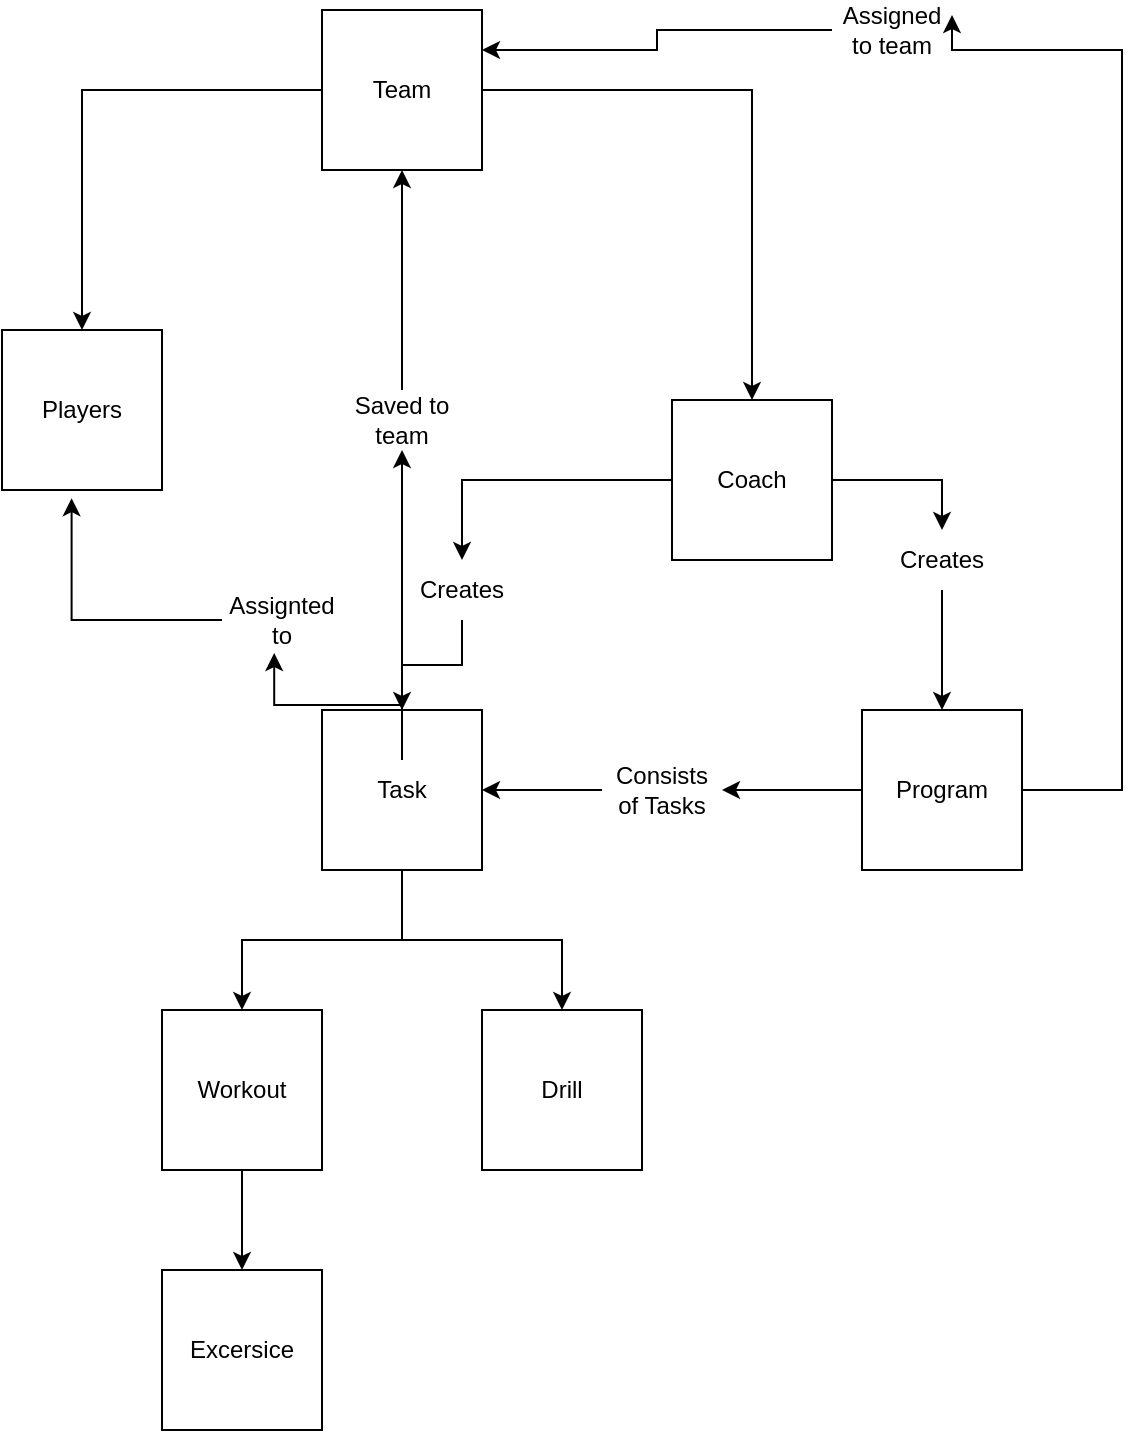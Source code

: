 <mxfile version="24.2.1" type="device">
  <diagram name="Page-1" id="VZ4MXNeJ8K9JZ3hiHo4b">
    <mxGraphModel dx="625" dy="1661" grid="1" gridSize="10" guides="1" tooltips="1" connect="1" arrows="1" fold="1" page="1" pageScale="1" pageWidth="850" pageHeight="1100" math="0" shadow="0">
      <root>
        <mxCell id="0" />
        <mxCell id="1" parent="0" />
        <mxCell id="pnZ1Sr0ycIp7z9L5gYy--4" style="edgeStyle=orthogonalEdgeStyle;rounded=0;orthogonalLoop=1;jettySize=auto;html=1;" edge="1" parent="1" source="pnZ1Sr0ycIp7z9L5gYy--1" target="pnZ1Sr0ycIp7z9L5gYy--3">
          <mxGeometry relative="1" as="geometry" />
        </mxCell>
        <mxCell id="pnZ1Sr0ycIp7z9L5gYy--7" style="edgeStyle=orthogonalEdgeStyle;rounded=0;orthogonalLoop=1;jettySize=auto;html=1;entryX=0.5;entryY=0;entryDx=0;entryDy=0;" edge="1" parent="1" source="pnZ1Sr0ycIp7z9L5gYy--1" target="pnZ1Sr0ycIp7z9L5gYy--6">
          <mxGeometry relative="1" as="geometry" />
        </mxCell>
        <mxCell id="pnZ1Sr0ycIp7z9L5gYy--1" value="" style="whiteSpace=wrap;html=1;aspect=fixed;" vertex="1" parent="1">
          <mxGeometry x="220" y="370" width="80" height="80" as="geometry" />
        </mxCell>
        <mxCell id="pnZ1Sr0ycIp7z9L5gYy--28" style="edgeStyle=orthogonalEdgeStyle;rounded=0;orthogonalLoop=1;jettySize=auto;html=1;" edge="1" parent="1" source="pnZ1Sr0ycIp7z9L5gYy--29" target="pnZ1Sr0ycIp7z9L5gYy--13">
          <mxGeometry relative="1" as="geometry" />
        </mxCell>
        <mxCell id="pnZ1Sr0ycIp7z9L5gYy--2" value="Task" style="text;html=1;align=center;verticalAlign=middle;whiteSpace=wrap;rounded=0;" vertex="1" parent="1">
          <mxGeometry x="230" y="395" width="60" height="30" as="geometry" />
        </mxCell>
        <mxCell id="pnZ1Sr0ycIp7z9L5gYy--11" value="" style="edgeStyle=orthogonalEdgeStyle;rounded=0;orthogonalLoop=1;jettySize=auto;html=1;" edge="1" parent="1" source="pnZ1Sr0ycIp7z9L5gYy--3" target="pnZ1Sr0ycIp7z9L5gYy--10">
          <mxGeometry relative="1" as="geometry" />
        </mxCell>
        <mxCell id="pnZ1Sr0ycIp7z9L5gYy--3" value="" style="whiteSpace=wrap;html=1;aspect=fixed;" vertex="1" parent="1">
          <mxGeometry x="140" y="520" width="80" height="80" as="geometry" />
        </mxCell>
        <mxCell id="pnZ1Sr0ycIp7z9L5gYy--5" value="Workout" style="text;html=1;align=center;verticalAlign=middle;whiteSpace=wrap;rounded=0;" vertex="1" parent="1">
          <mxGeometry x="150" y="545" width="60" height="30" as="geometry" />
        </mxCell>
        <mxCell id="pnZ1Sr0ycIp7z9L5gYy--6" value="" style="whiteSpace=wrap;html=1;aspect=fixed;" vertex="1" parent="1">
          <mxGeometry x="300" y="520" width="80" height="80" as="geometry" />
        </mxCell>
        <mxCell id="pnZ1Sr0ycIp7z9L5gYy--8" value="Drill" style="text;html=1;align=center;verticalAlign=middle;whiteSpace=wrap;rounded=0;" vertex="1" parent="1">
          <mxGeometry x="310" y="545" width="60" height="30" as="geometry" />
        </mxCell>
        <mxCell id="pnZ1Sr0ycIp7z9L5gYy--10" value="" style="whiteSpace=wrap;html=1;aspect=fixed;" vertex="1" parent="1">
          <mxGeometry x="140" y="650" width="80" height="80" as="geometry" />
        </mxCell>
        <mxCell id="pnZ1Sr0ycIp7z9L5gYy--12" value="Excersice" style="text;html=1;align=center;verticalAlign=middle;whiteSpace=wrap;rounded=0;" vertex="1" parent="1">
          <mxGeometry x="150" y="675" width="60" height="30" as="geometry" />
        </mxCell>
        <mxCell id="pnZ1Sr0ycIp7z9L5gYy--16" value="" style="edgeStyle=orthogonalEdgeStyle;rounded=0;orthogonalLoop=1;jettySize=auto;html=1;" edge="1" parent="1" source="pnZ1Sr0ycIp7z9L5gYy--13" target="pnZ1Sr0ycIp7z9L5gYy--15">
          <mxGeometry relative="1" as="geometry" />
        </mxCell>
        <mxCell id="pnZ1Sr0ycIp7z9L5gYy--19" style="edgeStyle=orthogonalEdgeStyle;rounded=0;orthogonalLoop=1;jettySize=auto;html=1;entryX=0.5;entryY=0;entryDx=0;entryDy=0;" edge="1" parent="1" source="pnZ1Sr0ycIp7z9L5gYy--13" target="pnZ1Sr0ycIp7z9L5gYy--18">
          <mxGeometry relative="1" as="geometry" />
        </mxCell>
        <mxCell id="pnZ1Sr0ycIp7z9L5gYy--13" value="" style="whiteSpace=wrap;html=1;aspect=fixed;" vertex="1" parent="1">
          <mxGeometry x="220" y="20" width="80" height="80" as="geometry" />
        </mxCell>
        <mxCell id="pnZ1Sr0ycIp7z9L5gYy--14" value="Team" style="text;html=1;align=center;verticalAlign=middle;whiteSpace=wrap;rounded=0;" vertex="1" parent="1">
          <mxGeometry x="230" y="45" width="60" height="30" as="geometry" />
        </mxCell>
        <mxCell id="pnZ1Sr0ycIp7z9L5gYy--15" value="" style="whiteSpace=wrap;html=1;aspect=fixed;" vertex="1" parent="1">
          <mxGeometry x="60" y="180" width="80" height="80" as="geometry" />
        </mxCell>
        <mxCell id="pnZ1Sr0ycIp7z9L5gYy--17" value="Players" style="text;html=1;align=center;verticalAlign=middle;whiteSpace=wrap;rounded=0;" vertex="1" parent="1">
          <mxGeometry x="70" y="205" width="60" height="30" as="geometry" />
        </mxCell>
        <mxCell id="pnZ1Sr0ycIp7z9L5gYy--22" style="edgeStyle=orthogonalEdgeStyle;rounded=0;orthogonalLoop=1;jettySize=auto;html=1;entryX=0.5;entryY=0;entryDx=0;entryDy=0;" edge="1" parent="1" source="pnZ1Sr0ycIp7z9L5gYy--24" target="pnZ1Sr0ycIp7z9L5gYy--1">
          <mxGeometry relative="1" as="geometry" />
        </mxCell>
        <mxCell id="pnZ1Sr0ycIp7z9L5gYy--35" style="edgeStyle=orthogonalEdgeStyle;rounded=0;orthogonalLoop=1;jettySize=auto;html=1;entryX=0.5;entryY=0;entryDx=0;entryDy=0;" edge="1" parent="1" source="pnZ1Sr0ycIp7z9L5gYy--38" target="pnZ1Sr0ycIp7z9L5gYy--31">
          <mxGeometry relative="1" as="geometry" />
        </mxCell>
        <mxCell id="pnZ1Sr0ycIp7z9L5gYy--18" value="" style="whiteSpace=wrap;html=1;aspect=fixed;" vertex="1" parent="1">
          <mxGeometry x="395" y="215" width="80" height="80" as="geometry" />
        </mxCell>
        <mxCell id="pnZ1Sr0ycIp7z9L5gYy--20" value="Coach" style="text;html=1;align=center;verticalAlign=middle;whiteSpace=wrap;rounded=0;" vertex="1" parent="1">
          <mxGeometry x="405" y="240" width="60" height="30" as="geometry" />
        </mxCell>
        <mxCell id="pnZ1Sr0ycIp7z9L5gYy--23" value="" style="edgeStyle=orthogonalEdgeStyle;rounded=0;orthogonalLoop=1;jettySize=auto;html=1;entryX=0.5;entryY=0;entryDx=0;entryDy=0;" edge="1" parent="1" source="pnZ1Sr0ycIp7z9L5gYy--18" target="pnZ1Sr0ycIp7z9L5gYy--24">
          <mxGeometry relative="1" as="geometry">
            <mxPoint x="320" y="250" as="sourcePoint" />
            <mxPoint x="260" y="370" as="targetPoint" />
          </mxGeometry>
        </mxCell>
        <mxCell id="pnZ1Sr0ycIp7z9L5gYy--24" value="Creates" style="text;html=1;align=center;verticalAlign=middle;whiteSpace=wrap;rounded=0;" vertex="1" parent="1">
          <mxGeometry x="260" y="295" width="60" height="30" as="geometry" />
        </mxCell>
        <mxCell id="pnZ1Sr0ycIp7z9L5gYy--25" style="edgeStyle=orthogonalEdgeStyle;rounded=0;orthogonalLoop=1;jettySize=auto;html=1;entryX=0.435;entryY=1.051;entryDx=0;entryDy=0;entryPerimeter=0;" edge="1" parent="1" source="pnZ1Sr0ycIp7z9L5gYy--26" target="pnZ1Sr0ycIp7z9L5gYy--15">
          <mxGeometry relative="1" as="geometry" />
        </mxCell>
        <mxCell id="pnZ1Sr0ycIp7z9L5gYy--27" value="" style="edgeStyle=orthogonalEdgeStyle;rounded=0;orthogonalLoop=1;jettySize=auto;html=1;entryX=0.435;entryY=1.051;entryDx=0;entryDy=0;entryPerimeter=0;" edge="1" parent="1" source="pnZ1Sr0ycIp7z9L5gYy--2" target="pnZ1Sr0ycIp7z9L5gYy--26">
          <mxGeometry relative="1" as="geometry">
            <mxPoint x="260" y="395" as="sourcePoint" />
            <mxPoint x="195" y="254" as="targetPoint" />
          </mxGeometry>
        </mxCell>
        <mxCell id="pnZ1Sr0ycIp7z9L5gYy--26" value="Assignted to" style="text;html=1;align=center;verticalAlign=middle;whiteSpace=wrap;rounded=0;" vertex="1" parent="1">
          <mxGeometry x="170" y="310" width="60" height="30" as="geometry" />
        </mxCell>
        <mxCell id="pnZ1Sr0ycIp7z9L5gYy--30" value="" style="edgeStyle=orthogonalEdgeStyle;rounded=0;orthogonalLoop=1;jettySize=auto;html=1;" edge="1" parent="1" source="pnZ1Sr0ycIp7z9L5gYy--2" target="pnZ1Sr0ycIp7z9L5gYy--29">
          <mxGeometry relative="1" as="geometry">
            <mxPoint x="260" y="395" as="sourcePoint" />
            <mxPoint x="260" y="100" as="targetPoint" />
          </mxGeometry>
        </mxCell>
        <mxCell id="pnZ1Sr0ycIp7z9L5gYy--29" value="Saved to team" style="text;html=1;align=center;verticalAlign=middle;whiteSpace=wrap;rounded=0;" vertex="1" parent="1">
          <mxGeometry x="230" y="210" width="60" height="30" as="geometry" />
        </mxCell>
        <mxCell id="pnZ1Sr0ycIp7z9L5gYy--32" style="edgeStyle=orthogonalEdgeStyle;rounded=0;orthogonalLoop=1;jettySize=auto;html=1;entryX=1;entryY=0.5;entryDx=0;entryDy=0;" edge="1" parent="1" source="pnZ1Sr0ycIp7z9L5gYy--34" target="pnZ1Sr0ycIp7z9L5gYy--1">
          <mxGeometry relative="1" as="geometry" />
        </mxCell>
        <mxCell id="pnZ1Sr0ycIp7z9L5gYy--40" style="edgeStyle=orthogonalEdgeStyle;rounded=0;orthogonalLoop=1;jettySize=auto;html=1;entryX=1;entryY=0.25;entryDx=0;entryDy=0;" edge="1" parent="1" source="pnZ1Sr0ycIp7z9L5gYy--42" target="pnZ1Sr0ycIp7z9L5gYy--13">
          <mxGeometry relative="1" as="geometry">
            <mxPoint x="610" y="40" as="targetPoint" />
            <Array as="points" />
          </mxGeometry>
        </mxCell>
        <mxCell id="pnZ1Sr0ycIp7z9L5gYy--31" value="Program" style="whiteSpace=wrap;html=1;aspect=fixed;" vertex="1" parent="1">
          <mxGeometry x="490" y="370" width="80" height="80" as="geometry" />
        </mxCell>
        <mxCell id="pnZ1Sr0ycIp7z9L5gYy--33" value="" style="edgeStyle=orthogonalEdgeStyle;rounded=0;orthogonalLoop=1;jettySize=auto;html=1;entryX=1;entryY=0.5;entryDx=0;entryDy=0;" edge="1" parent="1" source="pnZ1Sr0ycIp7z9L5gYy--31" target="pnZ1Sr0ycIp7z9L5gYy--34">
          <mxGeometry relative="1" as="geometry">
            <mxPoint x="490" y="410" as="sourcePoint" />
            <mxPoint x="300" y="410" as="targetPoint" />
          </mxGeometry>
        </mxCell>
        <mxCell id="pnZ1Sr0ycIp7z9L5gYy--34" value="Consists of Tasks" style="text;html=1;align=center;verticalAlign=middle;whiteSpace=wrap;rounded=0;" vertex="1" parent="1">
          <mxGeometry x="360" y="395" width="60" height="30" as="geometry" />
        </mxCell>
        <mxCell id="pnZ1Sr0ycIp7z9L5gYy--37" value="" style="edgeStyle=orthogonalEdgeStyle;rounded=0;orthogonalLoop=1;jettySize=auto;html=1;entryX=0.5;entryY=0;entryDx=0;entryDy=0;" edge="1" parent="1" source="pnZ1Sr0ycIp7z9L5gYy--18" target="pnZ1Sr0ycIp7z9L5gYy--38">
          <mxGeometry relative="1" as="geometry">
            <mxPoint x="475" y="255" as="sourcePoint" />
            <mxPoint x="530" y="370" as="targetPoint" />
          </mxGeometry>
        </mxCell>
        <mxCell id="pnZ1Sr0ycIp7z9L5gYy--38" value="Creates" style="text;html=1;align=center;verticalAlign=middle;whiteSpace=wrap;rounded=0;" vertex="1" parent="1">
          <mxGeometry x="500" y="280" width="60" height="30" as="geometry" />
        </mxCell>
        <mxCell id="pnZ1Sr0ycIp7z9L5gYy--41" value="" style="edgeStyle=orthogonalEdgeStyle;rounded=0;orthogonalLoop=1;jettySize=auto;html=1;entryX=1;entryY=0.25;entryDx=0;entryDy=0;" edge="1" parent="1" source="pnZ1Sr0ycIp7z9L5gYy--31" target="pnZ1Sr0ycIp7z9L5gYy--42">
          <mxGeometry relative="1" as="geometry">
            <mxPoint x="300" y="40" as="targetPoint" />
            <mxPoint x="570" y="410" as="sourcePoint" />
            <Array as="points">
              <mxPoint x="620" y="410" />
              <mxPoint x="620" y="40" />
            </Array>
          </mxGeometry>
        </mxCell>
        <mxCell id="pnZ1Sr0ycIp7z9L5gYy--42" value="Assigned to team" style="text;html=1;align=center;verticalAlign=middle;whiteSpace=wrap;rounded=0;" vertex="1" parent="1">
          <mxGeometry x="475" y="15" width="60" height="30" as="geometry" />
        </mxCell>
      </root>
    </mxGraphModel>
  </diagram>
</mxfile>
